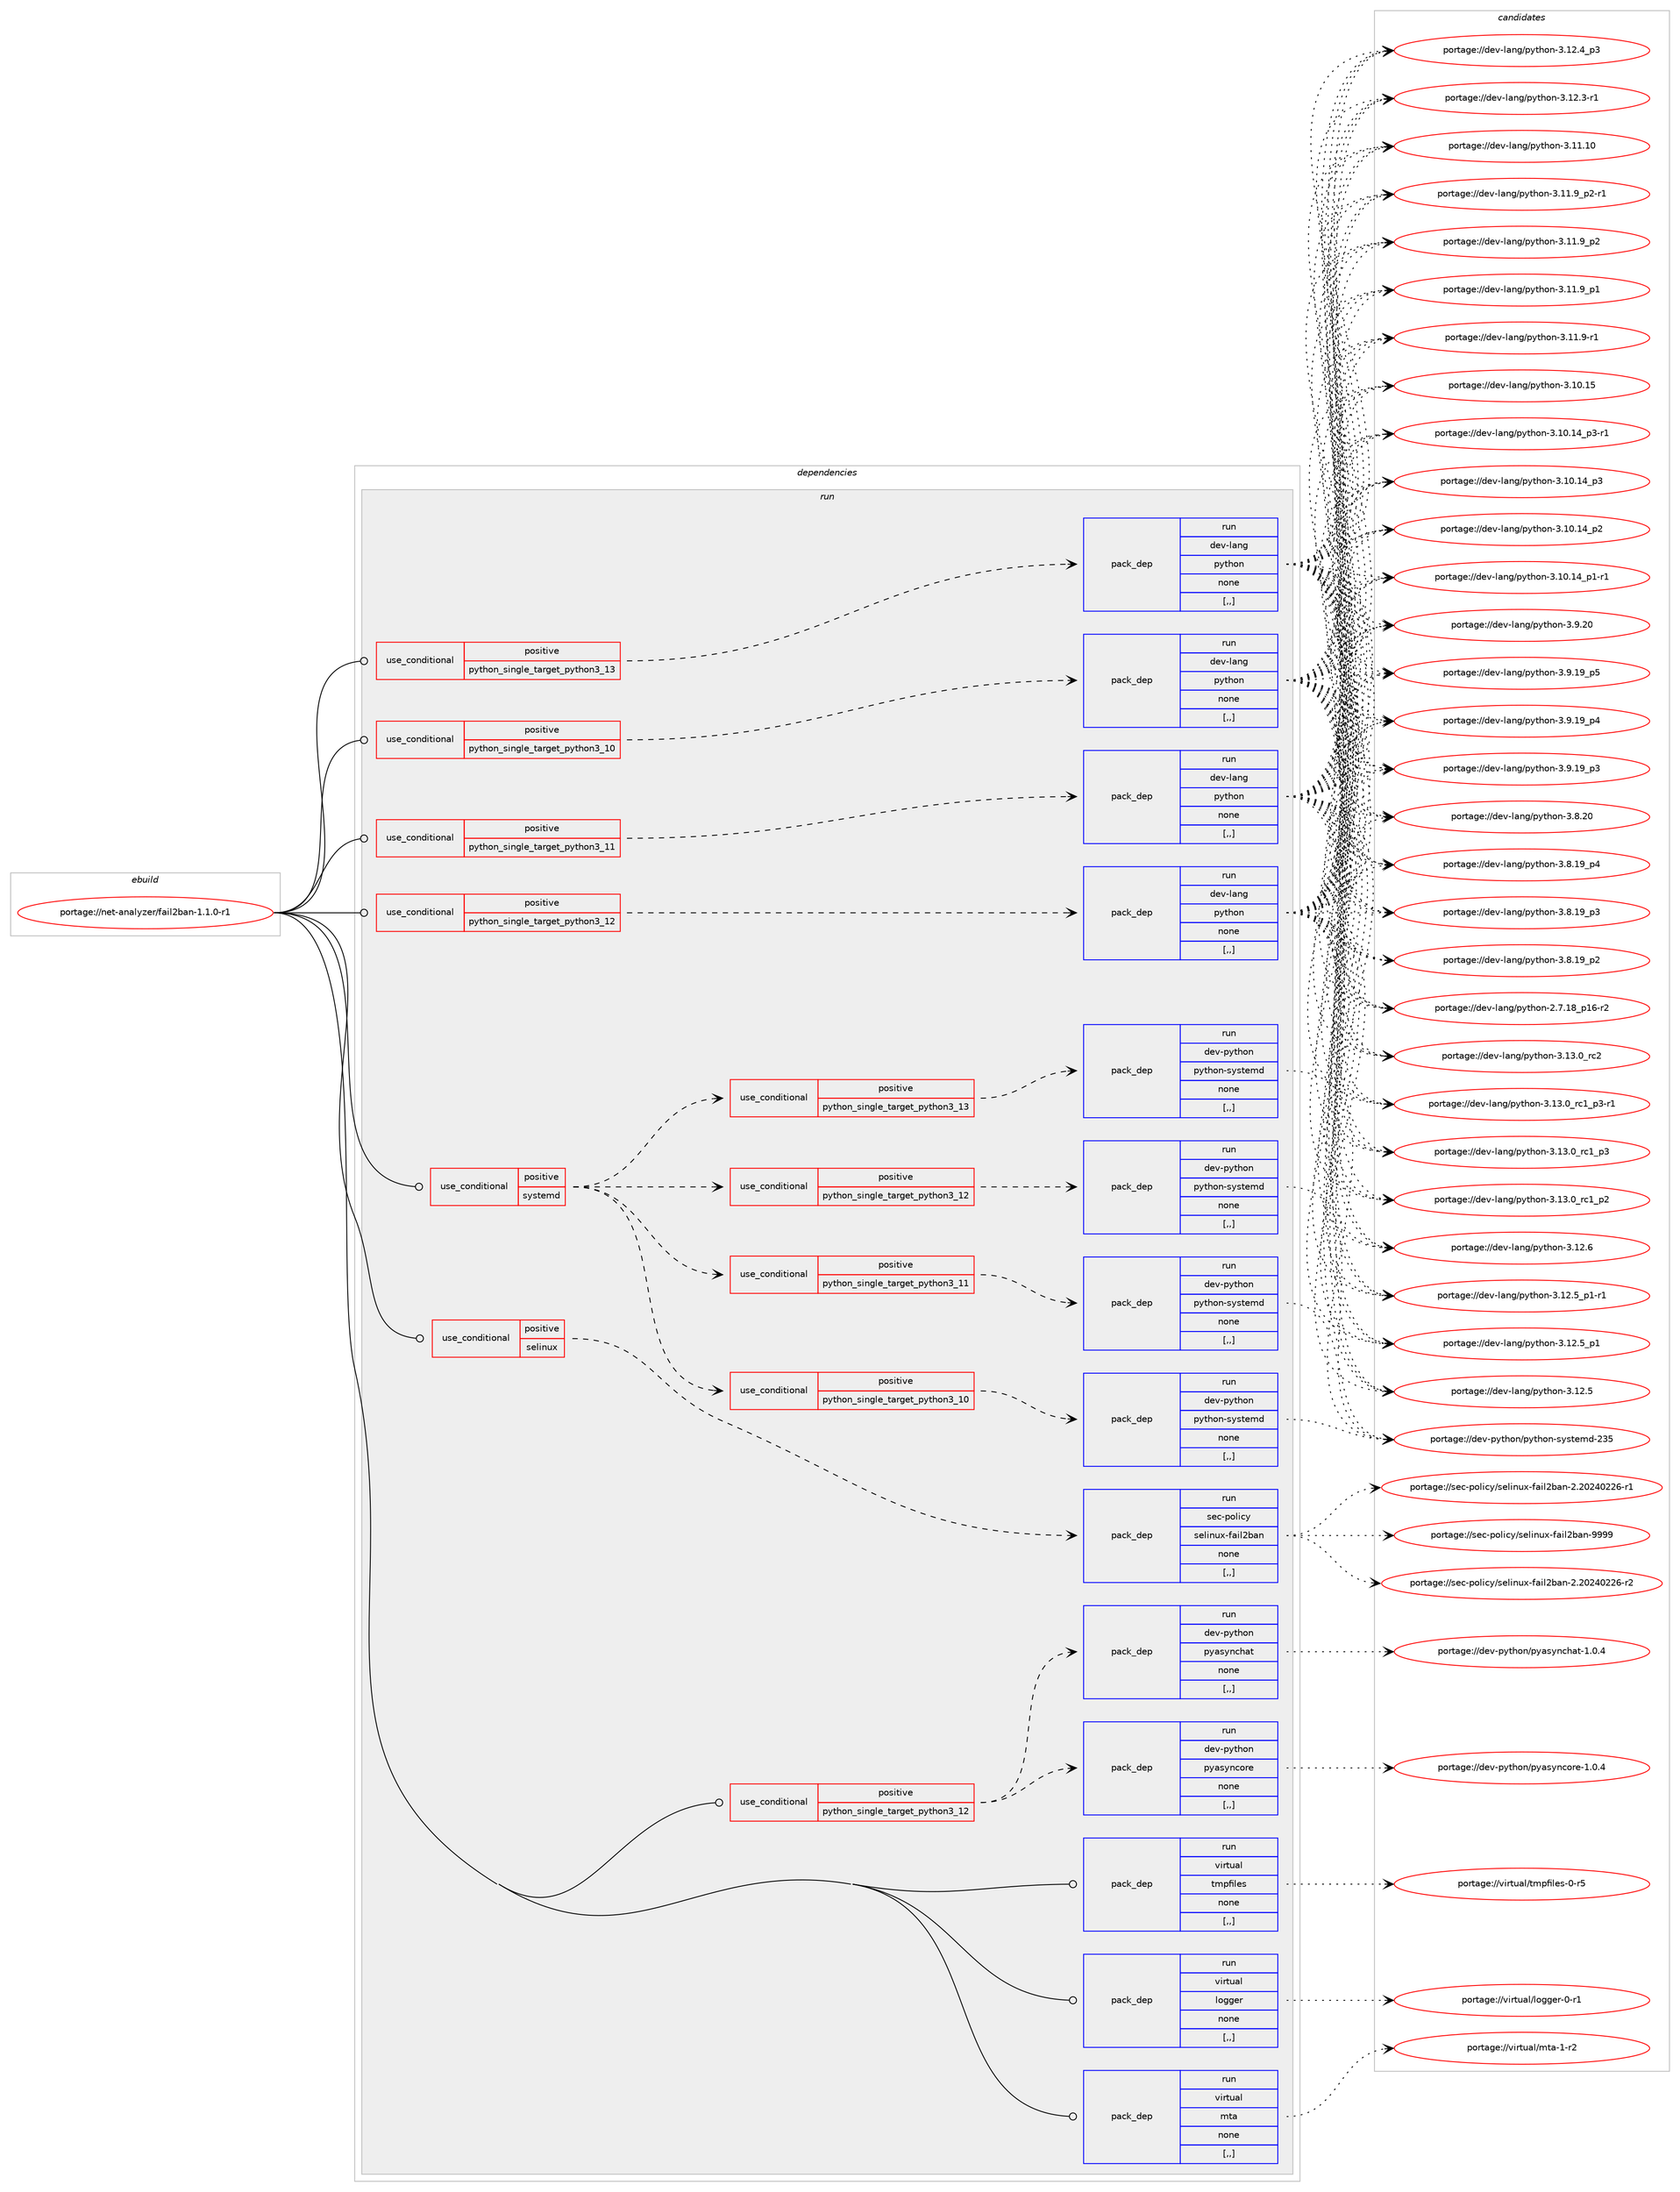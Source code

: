 digraph prolog {

# *************
# Graph options
# *************

newrank=true;
concentrate=true;
compound=true;
graph [rankdir=LR,fontname=Helvetica,fontsize=10,ranksep=1.5];#, ranksep=2.5, nodesep=0.2];
edge  [arrowhead=vee];
node  [fontname=Helvetica,fontsize=10];

# **********
# The ebuild
# **********

subgraph cluster_leftcol {
color=gray;
label=<<i>ebuild</i>>;
id [label="portage://net-analyzer/fail2ban-1.1.0-r1", color=red, width=4, href="../net-analyzer/fail2ban-1.1.0-r1.svg"];
}

# ****************
# The dependencies
# ****************

subgraph cluster_midcol {
color=gray;
label=<<i>dependencies</i>>;
subgraph cluster_compile {
fillcolor="#eeeeee";
style=filled;
label=<<i>compile</i>>;
}
subgraph cluster_compileandrun {
fillcolor="#eeeeee";
style=filled;
label=<<i>compile and run</i>>;
}
subgraph cluster_run {
fillcolor="#eeeeee";
style=filled;
label=<<i>run</i>>;
subgraph cond220985 {
dependency848610 [label=<<TABLE BORDER="0" CELLBORDER="1" CELLSPACING="0" CELLPADDING="4"><TR><TD ROWSPAN="3" CELLPADDING="10">use_conditional</TD></TR><TR><TD>positive</TD></TR><TR><TD>python_single_target_python3_10</TD></TR></TABLE>>, shape=none, color=red];
subgraph pack621316 {
dependency848611 [label=<<TABLE BORDER="0" CELLBORDER="1" CELLSPACING="0" CELLPADDING="4" WIDTH="220"><TR><TD ROWSPAN="6" CELLPADDING="30">pack_dep</TD></TR><TR><TD WIDTH="110">run</TD></TR><TR><TD>dev-lang</TD></TR><TR><TD>python</TD></TR><TR><TD>none</TD></TR><TR><TD>[,,]</TD></TR></TABLE>>, shape=none, color=blue];
}
dependency848610:e -> dependency848611:w [weight=20,style="dashed",arrowhead="vee"];
}
id:e -> dependency848610:w [weight=20,style="solid",arrowhead="odot"];
subgraph cond220986 {
dependency848612 [label=<<TABLE BORDER="0" CELLBORDER="1" CELLSPACING="0" CELLPADDING="4"><TR><TD ROWSPAN="3" CELLPADDING="10">use_conditional</TD></TR><TR><TD>positive</TD></TR><TR><TD>python_single_target_python3_11</TD></TR></TABLE>>, shape=none, color=red];
subgraph pack621317 {
dependency848613 [label=<<TABLE BORDER="0" CELLBORDER="1" CELLSPACING="0" CELLPADDING="4" WIDTH="220"><TR><TD ROWSPAN="6" CELLPADDING="30">pack_dep</TD></TR><TR><TD WIDTH="110">run</TD></TR><TR><TD>dev-lang</TD></TR><TR><TD>python</TD></TR><TR><TD>none</TD></TR><TR><TD>[,,]</TD></TR></TABLE>>, shape=none, color=blue];
}
dependency848612:e -> dependency848613:w [weight=20,style="dashed",arrowhead="vee"];
}
id:e -> dependency848612:w [weight=20,style="solid",arrowhead="odot"];
subgraph cond220987 {
dependency848614 [label=<<TABLE BORDER="0" CELLBORDER="1" CELLSPACING="0" CELLPADDING="4"><TR><TD ROWSPAN="3" CELLPADDING="10">use_conditional</TD></TR><TR><TD>positive</TD></TR><TR><TD>python_single_target_python3_12</TD></TR></TABLE>>, shape=none, color=red];
subgraph pack621318 {
dependency848615 [label=<<TABLE BORDER="0" CELLBORDER="1" CELLSPACING="0" CELLPADDING="4" WIDTH="220"><TR><TD ROWSPAN="6" CELLPADDING="30">pack_dep</TD></TR><TR><TD WIDTH="110">run</TD></TR><TR><TD>dev-lang</TD></TR><TR><TD>python</TD></TR><TR><TD>none</TD></TR><TR><TD>[,,]</TD></TR></TABLE>>, shape=none, color=blue];
}
dependency848614:e -> dependency848615:w [weight=20,style="dashed",arrowhead="vee"];
}
id:e -> dependency848614:w [weight=20,style="solid",arrowhead="odot"];
subgraph cond220988 {
dependency848616 [label=<<TABLE BORDER="0" CELLBORDER="1" CELLSPACING="0" CELLPADDING="4"><TR><TD ROWSPAN="3" CELLPADDING="10">use_conditional</TD></TR><TR><TD>positive</TD></TR><TR><TD>python_single_target_python3_12</TD></TR></TABLE>>, shape=none, color=red];
subgraph pack621319 {
dependency848617 [label=<<TABLE BORDER="0" CELLBORDER="1" CELLSPACING="0" CELLPADDING="4" WIDTH="220"><TR><TD ROWSPAN="6" CELLPADDING="30">pack_dep</TD></TR><TR><TD WIDTH="110">run</TD></TR><TR><TD>dev-python</TD></TR><TR><TD>pyasyncore</TD></TR><TR><TD>none</TD></TR><TR><TD>[,,]</TD></TR></TABLE>>, shape=none, color=blue];
}
dependency848616:e -> dependency848617:w [weight=20,style="dashed",arrowhead="vee"];
subgraph pack621320 {
dependency848618 [label=<<TABLE BORDER="0" CELLBORDER="1" CELLSPACING="0" CELLPADDING="4" WIDTH="220"><TR><TD ROWSPAN="6" CELLPADDING="30">pack_dep</TD></TR><TR><TD WIDTH="110">run</TD></TR><TR><TD>dev-python</TD></TR><TR><TD>pyasynchat</TD></TR><TR><TD>none</TD></TR><TR><TD>[,,]</TD></TR></TABLE>>, shape=none, color=blue];
}
dependency848616:e -> dependency848618:w [weight=20,style="dashed",arrowhead="vee"];
}
id:e -> dependency848616:w [weight=20,style="solid",arrowhead="odot"];
subgraph cond220989 {
dependency848619 [label=<<TABLE BORDER="0" CELLBORDER="1" CELLSPACING="0" CELLPADDING="4"><TR><TD ROWSPAN="3" CELLPADDING="10">use_conditional</TD></TR><TR><TD>positive</TD></TR><TR><TD>python_single_target_python3_13</TD></TR></TABLE>>, shape=none, color=red];
subgraph pack621321 {
dependency848620 [label=<<TABLE BORDER="0" CELLBORDER="1" CELLSPACING="0" CELLPADDING="4" WIDTH="220"><TR><TD ROWSPAN="6" CELLPADDING="30">pack_dep</TD></TR><TR><TD WIDTH="110">run</TD></TR><TR><TD>dev-lang</TD></TR><TR><TD>python</TD></TR><TR><TD>none</TD></TR><TR><TD>[,,]</TD></TR></TABLE>>, shape=none, color=blue];
}
dependency848619:e -> dependency848620:w [weight=20,style="dashed",arrowhead="vee"];
}
id:e -> dependency848619:w [weight=20,style="solid",arrowhead="odot"];
subgraph cond220990 {
dependency848621 [label=<<TABLE BORDER="0" CELLBORDER="1" CELLSPACING="0" CELLPADDING="4"><TR><TD ROWSPAN="3" CELLPADDING="10">use_conditional</TD></TR><TR><TD>positive</TD></TR><TR><TD>selinux</TD></TR></TABLE>>, shape=none, color=red];
subgraph pack621322 {
dependency848622 [label=<<TABLE BORDER="0" CELLBORDER="1" CELLSPACING="0" CELLPADDING="4" WIDTH="220"><TR><TD ROWSPAN="6" CELLPADDING="30">pack_dep</TD></TR><TR><TD WIDTH="110">run</TD></TR><TR><TD>sec-policy</TD></TR><TR><TD>selinux-fail2ban</TD></TR><TR><TD>none</TD></TR><TR><TD>[,,]</TD></TR></TABLE>>, shape=none, color=blue];
}
dependency848621:e -> dependency848622:w [weight=20,style="dashed",arrowhead="vee"];
}
id:e -> dependency848621:w [weight=20,style="solid",arrowhead="odot"];
subgraph cond220991 {
dependency848623 [label=<<TABLE BORDER="0" CELLBORDER="1" CELLSPACING="0" CELLPADDING="4"><TR><TD ROWSPAN="3" CELLPADDING="10">use_conditional</TD></TR><TR><TD>positive</TD></TR><TR><TD>systemd</TD></TR></TABLE>>, shape=none, color=red];
subgraph cond220992 {
dependency848624 [label=<<TABLE BORDER="0" CELLBORDER="1" CELLSPACING="0" CELLPADDING="4"><TR><TD ROWSPAN="3" CELLPADDING="10">use_conditional</TD></TR><TR><TD>positive</TD></TR><TR><TD>python_single_target_python3_10</TD></TR></TABLE>>, shape=none, color=red];
subgraph pack621323 {
dependency848625 [label=<<TABLE BORDER="0" CELLBORDER="1" CELLSPACING="0" CELLPADDING="4" WIDTH="220"><TR><TD ROWSPAN="6" CELLPADDING="30">pack_dep</TD></TR><TR><TD WIDTH="110">run</TD></TR><TR><TD>dev-python</TD></TR><TR><TD>python-systemd</TD></TR><TR><TD>none</TD></TR><TR><TD>[,,]</TD></TR></TABLE>>, shape=none, color=blue];
}
dependency848624:e -> dependency848625:w [weight=20,style="dashed",arrowhead="vee"];
}
dependency848623:e -> dependency848624:w [weight=20,style="dashed",arrowhead="vee"];
subgraph cond220993 {
dependency848626 [label=<<TABLE BORDER="0" CELLBORDER="1" CELLSPACING="0" CELLPADDING="4"><TR><TD ROWSPAN="3" CELLPADDING="10">use_conditional</TD></TR><TR><TD>positive</TD></TR><TR><TD>python_single_target_python3_11</TD></TR></TABLE>>, shape=none, color=red];
subgraph pack621324 {
dependency848627 [label=<<TABLE BORDER="0" CELLBORDER="1" CELLSPACING="0" CELLPADDING="4" WIDTH="220"><TR><TD ROWSPAN="6" CELLPADDING="30">pack_dep</TD></TR><TR><TD WIDTH="110">run</TD></TR><TR><TD>dev-python</TD></TR><TR><TD>python-systemd</TD></TR><TR><TD>none</TD></TR><TR><TD>[,,]</TD></TR></TABLE>>, shape=none, color=blue];
}
dependency848626:e -> dependency848627:w [weight=20,style="dashed",arrowhead="vee"];
}
dependency848623:e -> dependency848626:w [weight=20,style="dashed",arrowhead="vee"];
subgraph cond220994 {
dependency848628 [label=<<TABLE BORDER="0" CELLBORDER="1" CELLSPACING="0" CELLPADDING="4"><TR><TD ROWSPAN="3" CELLPADDING="10">use_conditional</TD></TR><TR><TD>positive</TD></TR><TR><TD>python_single_target_python3_12</TD></TR></TABLE>>, shape=none, color=red];
subgraph pack621325 {
dependency848629 [label=<<TABLE BORDER="0" CELLBORDER="1" CELLSPACING="0" CELLPADDING="4" WIDTH="220"><TR><TD ROWSPAN="6" CELLPADDING="30">pack_dep</TD></TR><TR><TD WIDTH="110">run</TD></TR><TR><TD>dev-python</TD></TR><TR><TD>python-systemd</TD></TR><TR><TD>none</TD></TR><TR><TD>[,,]</TD></TR></TABLE>>, shape=none, color=blue];
}
dependency848628:e -> dependency848629:w [weight=20,style="dashed",arrowhead="vee"];
}
dependency848623:e -> dependency848628:w [weight=20,style="dashed",arrowhead="vee"];
subgraph cond220995 {
dependency848630 [label=<<TABLE BORDER="0" CELLBORDER="1" CELLSPACING="0" CELLPADDING="4"><TR><TD ROWSPAN="3" CELLPADDING="10">use_conditional</TD></TR><TR><TD>positive</TD></TR><TR><TD>python_single_target_python3_13</TD></TR></TABLE>>, shape=none, color=red];
subgraph pack621326 {
dependency848631 [label=<<TABLE BORDER="0" CELLBORDER="1" CELLSPACING="0" CELLPADDING="4" WIDTH="220"><TR><TD ROWSPAN="6" CELLPADDING="30">pack_dep</TD></TR><TR><TD WIDTH="110">run</TD></TR><TR><TD>dev-python</TD></TR><TR><TD>python-systemd</TD></TR><TR><TD>none</TD></TR><TR><TD>[,,]</TD></TR></TABLE>>, shape=none, color=blue];
}
dependency848630:e -> dependency848631:w [weight=20,style="dashed",arrowhead="vee"];
}
dependency848623:e -> dependency848630:w [weight=20,style="dashed",arrowhead="vee"];
}
id:e -> dependency848623:w [weight=20,style="solid",arrowhead="odot"];
subgraph pack621327 {
dependency848632 [label=<<TABLE BORDER="0" CELLBORDER="1" CELLSPACING="0" CELLPADDING="4" WIDTH="220"><TR><TD ROWSPAN="6" CELLPADDING="30">pack_dep</TD></TR><TR><TD WIDTH="110">run</TD></TR><TR><TD>virtual</TD></TR><TR><TD>logger</TD></TR><TR><TD>none</TD></TR><TR><TD>[,,]</TD></TR></TABLE>>, shape=none, color=blue];
}
id:e -> dependency848632:w [weight=20,style="solid",arrowhead="odot"];
subgraph pack621328 {
dependency848633 [label=<<TABLE BORDER="0" CELLBORDER="1" CELLSPACING="0" CELLPADDING="4" WIDTH="220"><TR><TD ROWSPAN="6" CELLPADDING="30">pack_dep</TD></TR><TR><TD WIDTH="110">run</TD></TR><TR><TD>virtual</TD></TR><TR><TD>mta</TD></TR><TR><TD>none</TD></TR><TR><TD>[,,]</TD></TR></TABLE>>, shape=none, color=blue];
}
id:e -> dependency848633:w [weight=20,style="solid",arrowhead="odot"];
subgraph pack621329 {
dependency848634 [label=<<TABLE BORDER="0" CELLBORDER="1" CELLSPACING="0" CELLPADDING="4" WIDTH="220"><TR><TD ROWSPAN="6" CELLPADDING="30">pack_dep</TD></TR><TR><TD WIDTH="110">run</TD></TR><TR><TD>virtual</TD></TR><TR><TD>tmpfiles</TD></TR><TR><TD>none</TD></TR><TR><TD>[,,]</TD></TR></TABLE>>, shape=none, color=blue];
}
id:e -> dependency848634:w [weight=20,style="solid",arrowhead="odot"];
}
}

# **************
# The candidates
# **************

subgraph cluster_choices {
rank=same;
color=gray;
label=<<i>candidates</i>>;

subgraph choice621316 {
color=black;
nodesep=1;
choice10010111845108971101034711212111610411111045514649514648951149950 [label="portage://dev-lang/python-3.13.0_rc2", color=red, width=4,href="../dev-lang/python-3.13.0_rc2.svg"];
choice1001011184510897110103471121211161041111104551464951464895114994995112514511449 [label="portage://dev-lang/python-3.13.0_rc1_p3-r1", color=red, width=4,href="../dev-lang/python-3.13.0_rc1_p3-r1.svg"];
choice100101118451089711010347112121116104111110455146495146489511499499511251 [label="portage://dev-lang/python-3.13.0_rc1_p3", color=red, width=4,href="../dev-lang/python-3.13.0_rc1_p3.svg"];
choice100101118451089711010347112121116104111110455146495146489511499499511250 [label="portage://dev-lang/python-3.13.0_rc1_p2", color=red, width=4,href="../dev-lang/python-3.13.0_rc1_p2.svg"];
choice10010111845108971101034711212111610411111045514649504654 [label="portage://dev-lang/python-3.12.6", color=red, width=4,href="../dev-lang/python-3.12.6.svg"];
choice1001011184510897110103471121211161041111104551464950465395112494511449 [label="portage://dev-lang/python-3.12.5_p1-r1", color=red, width=4,href="../dev-lang/python-3.12.5_p1-r1.svg"];
choice100101118451089711010347112121116104111110455146495046539511249 [label="portage://dev-lang/python-3.12.5_p1", color=red, width=4,href="../dev-lang/python-3.12.5_p1.svg"];
choice10010111845108971101034711212111610411111045514649504653 [label="portage://dev-lang/python-3.12.5", color=red, width=4,href="../dev-lang/python-3.12.5.svg"];
choice100101118451089711010347112121116104111110455146495046529511251 [label="portage://dev-lang/python-3.12.4_p3", color=red, width=4,href="../dev-lang/python-3.12.4_p3.svg"];
choice100101118451089711010347112121116104111110455146495046514511449 [label="portage://dev-lang/python-3.12.3-r1", color=red, width=4,href="../dev-lang/python-3.12.3-r1.svg"];
choice1001011184510897110103471121211161041111104551464949464948 [label="portage://dev-lang/python-3.11.10", color=red, width=4,href="../dev-lang/python-3.11.10.svg"];
choice1001011184510897110103471121211161041111104551464949465795112504511449 [label="portage://dev-lang/python-3.11.9_p2-r1", color=red, width=4,href="../dev-lang/python-3.11.9_p2-r1.svg"];
choice100101118451089711010347112121116104111110455146494946579511250 [label="portage://dev-lang/python-3.11.9_p2", color=red, width=4,href="../dev-lang/python-3.11.9_p2.svg"];
choice100101118451089711010347112121116104111110455146494946579511249 [label="portage://dev-lang/python-3.11.9_p1", color=red, width=4,href="../dev-lang/python-3.11.9_p1.svg"];
choice100101118451089711010347112121116104111110455146494946574511449 [label="portage://dev-lang/python-3.11.9-r1", color=red, width=4,href="../dev-lang/python-3.11.9-r1.svg"];
choice1001011184510897110103471121211161041111104551464948464953 [label="portage://dev-lang/python-3.10.15", color=red, width=4,href="../dev-lang/python-3.10.15.svg"];
choice100101118451089711010347112121116104111110455146494846495295112514511449 [label="portage://dev-lang/python-3.10.14_p3-r1", color=red, width=4,href="../dev-lang/python-3.10.14_p3-r1.svg"];
choice10010111845108971101034711212111610411111045514649484649529511251 [label="portage://dev-lang/python-3.10.14_p3", color=red, width=4,href="../dev-lang/python-3.10.14_p3.svg"];
choice10010111845108971101034711212111610411111045514649484649529511250 [label="portage://dev-lang/python-3.10.14_p2", color=red, width=4,href="../dev-lang/python-3.10.14_p2.svg"];
choice100101118451089711010347112121116104111110455146494846495295112494511449 [label="portage://dev-lang/python-3.10.14_p1-r1", color=red, width=4,href="../dev-lang/python-3.10.14_p1-r1.svg"];
choice10010111845108971101034711212111610411111045514657465048 [label="portage://dev-lang/python-3.9.20", color=red, width=4,href="../dev-lang/python-3.9.20.svg"];
choice100101118451089711010347112121116104111110455146574649579511253 [label="portage://dev-lang/python-3.9.19_p5", color=red, width=4,href="../dev-lang/python-3.9.19_p5.svg"];
choice100101118451089711010347112121116104111110455146574649579511252 [label="portage://dev-lang/python-3.9.19_p4", color=red, width=4,href="../dev-lang/python-3.9.19_p4.svg"];
choice100101118451089711010347112121116104111110455146574649579511251 [label="portage://dev-lang/python-3.9.19_p3", color=red, width=4,href="../dev-lang/python-3.9.19_p3.svg"];
choice10010111845108971101034711212111610411111045514656465048 [label="portage://dev-lang/python-3.8.20", color=red, width=4,href="../dev-lang/python-3.8.20.svg"];
choice100101118451089711010347112121116104111110455146564649579511252 [label="portage://dev-lang/python-3.8.19_p4", color=red, width=4,href="../dev-lang/python-3.8.19_p4.svg"];
choice100101118451089711010347112121116104111110455146564649579511251 [label="portage://dev-lang/python-3.8.19_p3", color=red, width=4,href="../dev-lang/python-3.8.19_p3.svg"];
choice100101118451089711010347112121116104111110455146564649579511250 [label="portage://dev-lang/python-3.8.19_p2", color=red, width=4,href="../dev-lang/python-3.8.19_p2.svg"];
choice100101118451089711010347112121116104111110455046554649569511249544511450 [label="portage://dev-lang/python-2.7.18_p16-r2", color=red, width=4,href="../dev-lang/python-2.7.18_p16-r2.svg"];
dependency848611:e -> choice10010111845108971101034711212111610411111045514649514648951149950:w [style=dotted,weight="100"];
dependency848611:e -> choice1001011184510897110103471121211161041111104551464951464895114994995112514511449:w [style=dotted,weight="100"];
dependency848611:e -> choice100101118451089711010347112121116104111110455146495146489511499499511251:w [style=dotted,weight="100"];
dependency848611:e -> choice100101118451089711010347112121116104111110455146495146489511499499511250:w [style=dotted,weight="100"];
dependency848611:e -> choice10010111845108971101034711212111610411111045514649504654:w [style=dotted,weight="100"];
dependency848611:e -> choice1001011184510897110103471121211161041111104551464950465395112494511449:w [style=dotted,weight="100"];
dependency848611:e -> choice100101118451089711010347112121116104111110455146495046539511249:w [style=dotted,weight="100"];
dependency848611:e -> choice10010111845108971101034711212111610411111045514649504653:w [style=dotted,weight="100"];
dependency848611:e -> choice100101118451089711010347112121116104111110455146495046529511251:w [style=dotted,weight="100"];
dependency848611:e -> choice100101118451089711010347112121116104111110455146495046514511449:w [style=dotted,weight="100"];
dependency848611:e -> choice1001011184510897110103471121211161041111104551464949464948:w [style=dotted,weight="100"];
dependency848611:e -> choice1001011184510897110103471121211161041111104551464949465795112504511449:w [style=dotted,weight="100"];
dependency848611:e -> choice100101118451089711010347112121116104111110455146494946579511250:w [style=dotted,weight="100"];
dependency848611:e -> choice100101118451089711010347112121116104111110455146494946579511249:w [style=dotted,weight="100"];
dependency848611:e -> choice100101118451089711010347112121116104111110455146494946574511449:w [style=dotted,weight="100"];
dependency848611:e -> choice1001011184510897110103471121211161041111104551464948464953:w [style=dotted,weight="100"];
dependency848611:e -> choice100101118451089711010347112121116104111110455146494846495295112514511449:w [style=dotted,weight="100"];
dependency848611:e -> choice10010111845108971101034711212111610411111045514649484649529511251:w [style=dotted,weight="100"];
dependency848611:e -> choice10010111845108971101034711212111610411111045514649484649529511250:w [style=dotted,weight="100"];
dependency848611:e -> choice100101118451089711010347112121116104111110455146494846495295112494511449:w [style=dotted,weight="100"];
dependency848611:e -> choice10010111845108971101034711212111610411111045514657465048:w [style=dotted,weight="100"];
dependency848611:e -> choice100101118451089711010347112121116104111110455146574649579511253:w [style=dotted,weight="100"];
dependency848611:e -> choice100101118451089711010347112121116104111110455146574649579511252:w [style=dotted,weight="100"];
dependency848611:e -> choice100101118451089711010347112121116104111110455146574649579511251:w [style=dotted,weight="100"];
dependency848611:e -> choice10010111845108971101034711212111610411111045514656465048:w [style=dotted,weight="100"];
dependency848611:e -> choice100101118451089711010347112121116104111110455146564649579511252:w [style=dotted,weight="100"];
dependency848611:e -> choice100101118451089711010347112121116104111110455146564649579511251:w [style=dotted,weight="100"];
dependency848611:e -> choice100101118451089711010347112121116104111110455146564649579511250:w [style=dotted,weight="100"];
dependency848611:e -> choice100101118451089711010347112121116104111110455046554649569511249544511450:w [style=dotted,weight="100"];
}
subgraph choice621317 {
color=black;
nodesep=1;
choice10010111845108971101034711212111610411111045514649514648951149950 [label="portage://dev-lang/python-3.13.0_rc2", color=red, width=4,href="../dev-lang/python-3.13.0_rc2.svg"];
choice1001011184510897110103471121211161041111104551464951464895114994995112514511449 [label="portage://dev-lang/python-3.13.0_rc1_p3-r1", color=red, width=4,href="../dev-lang/python-3.13.0_rc1_p3-r1.svg"];
choice100101118451089711010347112121116104111110455146495146489511499499511251 [label="portage://dev-lang/python-3.13.0_rc1_p3", color=red, width=4,href="../dev-lang/python-3.13.0_rc1_p3.svg"];
choice100101118451089711010347112121116104111110455146495146489511499499511250 [label="portage://dev-lang/python-3.13.0_rc1_p2", color=red, width=4,href="../dev-lang/python-3.13.0_rc1_p2.svg"];
choice10010111845108971101034711212111610411111045514649504654 [label="portage://dev-lang/python-3.12.6", color=red, width=4,href="../dev-lang/python-3.12.6.svg"];
choice1001011184510897110103471121211161041111104551464950465395112494511449 [label="portage://dev-lang/python-3.12.5_p1-r1", color=red, width=4,href="../dev-lang/python-3.12.5_p1-r1.svg"];
choice100101118451089711010347112121116104111110455146495046539511249 [label="portage://dev-lang/python-3.12.5_p1", color=red, width=4,href="../dev-lang/python-3.12.5_p1.svg"];
choice10010111845108971101034711212111610411111045514649504653 [label="portage://dev-lang/python-3.12.5", color=red, width=4,href="../dev-lang/python-3.12.5.svg"];
choice100101118451089711010347112121116104111110455146495046529511251 [label="portage://dev-lang/python-3.12.4_p3", color=red, width=4,href="../dev-lang/python-3.12.4_p3.svg"];
choice100101118451089711010347112121116104111110455146495046514511449 [label="portage://dev-lang/python-3.12.3-r1", color=red, width=4,href="../dev-lang/python-3.12.3-r1.svg"];
choice1001011184510897110103471121211161041111104551464949464948 [label="portage://dev-lang/python-3.11.10", color=red, width=4,href="../dev-lang/python-3.11.10.svg"];
choice1001011184510897110103471121211161041111104551464949465795112504511449 [label="portage://dev-lang/python-3.11.9_p2-r1", color=red, width=4,href="../dev-lang/python-3.11.9_p2-r1.svg"];
choice100101118451089711010347112121116104111110455146494946579511250 [label="portage://dev-lang/python-3.11.9_p2", color=red, width=4,href="../dev-lang/python-3.11.9_p2.svg"];
choice100101118451089711010347112121116104111110455146494946579511249 [label="portage://dev-lang/python-3.11.9_p1", color=red, width=4,href="../dev-lang/python-3.11.9_p1.svg"];
choice100101118451089711010347112121116104111110455146494946574511449 [label="portage://dev-lang/python-3.11.9-r1", color=red, width=4,href="../dev-lang/python-3.11.9-r1.svg"];
choice1001011184510897110103471121211161041111104551464948464953 [label="portage://dev-lang/python-3.10.15", color=red, width=4,href="../dev-lang/python-3.10.15.svg"];
choice100101118451089711010347112121116104111110455146494846495295112514511449 [label="portage://dev-lang/python-3.10.14_p3-r1", color=red, width=4,href="../dev-lang/python-3.10.14_p3-r1.svg"];
choice10010111845108971101034711212111610411111045514649484649529511251 [label="portage://dev-lang/python-3.10.14_p3", color=red, width=4,href="../dev-lang/python-3.10.14_p3.svg"];
choice10010111845108971101034711212111610411111045514649484649529511250 [label="portage://dev-lang/python-3.10.14_p2", color=red, width=4,href="../dev-lang/python-3.10.14_p2.svg"];
choice100101118451089711010347112121116104111110455146494846495295112494511449 [label="portage://dev-lang/python-3.10.14_p1-r1", color=red, width=4,href="../dev-lang/python-3.10.14_p1-r1.svg"];
choice10010111845108971101034711212111610411111045514657465048 [label="portage://dev-lang/python-3.9.20", color=red, width=4,href="../dev-lang/python-3.9.20.svg"];
choice100101118451089711010347112121116104111110455146574649579511253 [label="portage://dev-lang/python-3.9.19_p5", color=red, width=4,href="../dev-lang/python-3.9.19_p5.svg"];
choice100101118451089711010347112121116104111110455146574649579511252 [label="portage://dev-lang/python-3.9.19_p4", color=red, width=4,href="../dev-lang/python-3.9.19_p4.svg"];
choice100101118451089711010347112121116104111110455146574649579511251 [label="portage://dev-lang/python-3.9.19_p3", color=red, width=4,href="../dev-lang/python-3.9.19_p3.svg"];
choice10010111845108971101034711212111610411111045514656465048 [label="portage://dev-lang/python-3.8.20", color=red, width=4,href="../dev-lang/python-3.8.20.svg"];
choice100101118451089711010347112121116104111110455146564649579511252 [label="portage://dev-lang/python-3.8.19_p4", color=red, width=4,href="../dev-lang/python-3.8.19_p4.svg"];
choice100101118451089711010347112121116104111110455146564649579511251 [label="portage://dev-lang/python-3.8.19_p3", color=red, width=4,href="../dev-lang/python-3.8.19_p3.svg"];
choice100101118451089711010347112121116104111110455146564649579511250 [label="portage://dev-lang/python-3.8.19_p2", color=red, width=4,href="../dev-lang/python-3.8.19_p2.svg"];
choice100101118451089711010347112121116104111110455046554649569511249544511450 [label="portage://dev-lang/python-2.7.18_p16-r2", color=red, width=4,href="../dev-lang/python-2.7.18_p16-r2.svg"];
dependency848613:e -> choice10010111845108971101034711212111610411111045514649514648951149950:w [style=dotted,weight="100"];
dependency848613:e -> choice1001011184510897110103471121211161041111104551464951464895114994995112514511449:w [style=dotted,weight="100"];
dependency848613:e -> choice100101118451089711010347112121116104111110455146495146489511499499511251:w [style=dotted,weight="100"];
dependency848613:e -> choice100101118451089711010347112121116104111110455146495146489511499499511250:w [style=dotted,weight="100"];
dependency848613:e -> choice10010111845108971101034711212111610411111045514649504654:w [style=dotted,weight="100"];
dependency848613:e -> choice1001011184510897110103471121211161041111104551464950465395112494511449:w [style=dotted,weight="100"];
dependency848613:e -> choice100101118451089711010347112121116104111110455146495046539511249:w [style=dotted,weight="100"];
dependency848613:e -> choice10010111845108971101034711212111610411111045514649504653:w [style=dotted,weight="100"];
dependency848613:e -> choice100101118451089711010347112121116104111110455146495046529511251:w [style=dotted,weight="100"];
dependency848613:e -> choice100101118451089711010347112121116104111110455146495046514511449:w [style=dotted,weight="100"];
dependency848613:e -> choice1001011184510897110103471121211161041111104551464949464948:w [style=dotted,weight="100"];
dependency848613:e -> choice1001011184510897110103471121211161041111104551464949465795112504511449:w [style=dotted,weight="100"];
dependency848613:e -> choice100101118451089711010347112121116104111110455146494946579511250:w [style=dotted,weight="100"];
dependency848613:e -> choice100101118451089711010347112121116104111110455146494946579511249:w [style=dotted,weight="100"];
dependency848613:e -> choice100101118451089711010347112121116104111110455146494946574511449:w [style=dotted,weight="100"];
dependency848613:e -> choice1001011184510897110103471121211161041111104551464948464953:w [style=dotted,weight="100"];
dependency848613:e -> choice100101118451089711010347112121116104111110455146494846495295112514511449:w [style=dotted,weight="100"];
dependency848613:e -> choice10010111845108971101034711212111610411111045514649484649529511251:w [style=dotted,weight="100"];
dependency848613:e -> choice10010111845108971101034711212111610411111045514649484649529511250:w [style=dotted,weight="100"];
dependency848613:e -> choice100101118451089711010347112121116104111110455146494846495295112494511449:w [style=dotted,weight="100"];
dependency848613:e -> choice10010111845108971101034711212111610411111045514657465048:w [style=dotted,weight="100"];
dependency848613:e -> choice100101118451089711010347112121116104111110455146574649579511253:w [style=dotted,weight="100"];
dependency848613:e -> choice100101118451089711010347112121116104111110455146574649579511252:w [style=dotted,weight="100"];
dependency848613:e -> choice100101118451089711010347112121116104111110455146574649579511251:w [style=dotted,weight="100"];
dependency848613:e -> choice10010111845108971101034711212111610411111045514656465048:w [style=dotted,weight="100"];
dependency848613:e -> choice100101118451089711010347112121116104111110455146564649579511252:w [style=dotted,weight="100"];
dependency848613:e -> choice100101118451089711010347112121116104111110455146564649579511251:w [style=dotted,weight="100"];
dependency848613:e -> choice100101118451089711010347112121116104111110455146564649579511250:w [style=dotted,weight="100"];
dependency848613:e -> choice100101118451089711010347112121116104111110455046554649569511249544511450:w [style=dotted,weight="100"];
}
subgraph choice621318 {
color=black;
nodesep=1;
choice10010111845108971101034711212111610411111045514649514648951149950 [label="portage://dev-lang/python-3.13.0_rc2", color=red, width=4,href="../dev-lang/python-3.13.0_rc2.svg"];
choice1001011184510897110103471121211161041111104551464951464895114994995112514511449 [label="portage://dev-lang/python-3.13.0_rc1_p3-r1", color=red, width=4,href="../dev-lang/python-3.13.0_rc1_p3-r1.svg"];
choice100101118451089711010347112121116104111110455146495146489511499499511251 [label="portage://dev-lang/python-3.13.0_rc1_p3", color=red, width=4,href="../dev-lang/python-3.13.0_rc1_p3.svg"];
choice100101118451089711010347112121116104111110455146495146489511499499511250 [label="portage://dev-lang/python-3.13.0_rc1_p2", color=red, width=4,href="../dev-lang/python-3.13.0_rc1_p2.svg"];
choice10010111845108971101034711212111610411111045514649504654 [label="portage://dev-lang/python-3.12.6", color=red, width=4,href="../dev-lang/python-3.12.6.svg"];
choice1001011184510897110103471121211161041111104551464950465395112494511449 [label="portage://dev-lang/python-3.12.5_p1-r1", color=red, width=4,href="../dev-lang/python-3.12.5_p1-r1.svg"];
choice100101118451089711010347112121116104111110455146495046539511249 [label="portage://dev-lang/python-3.12.5_p1", color=red, width=4,href="../dev-lang/python-3.12.5_p1.svg"];
choice10010111845108971101034711212111610411111045514649504653 [label="portage://dev-lang/python-3.12.5", color=red, width=4,href="../dev-lang/python-3.12.5.svg"];
choice100101118451089711010347112121116104111110455146495046529511251 [label="portage://dev-lang/python-3.12.4_p3", color=red, width=4,href="../dev-lang/python-3.12.4_p3.svg"];
choice100101118451089711010347112121116104111110455146495046514511449 [label="portage://dev-lang/python-3.12.3-r1", color=red, width=4,href="../dev-lang/python-3.12.3-r1.svg"];
choice1001011184510897110103471121211161041111104551464949464948 [label="portage://dev-lang/python-3.11.10", color=red, width=4,href="../dev-lang/python-3.11.10.svg"];
choice1001011184510897110103471121211161041111104551464949465795112504511449 [label="portage://dev-lang/python-3.11.9_p2-r1", color=red, width=4,href="../dev-lang/python-3.11.9_p2-r1.svg"];
choice100101118451089711010347112121116104111110455146494946579511250 [label="portage://dev-lang/python-3.11.9_p2", color=red, width=4,href="../dev-lang/python-3.11.9_p2.svg"];
choice100101118451089711010347112121116104111110455146494946579511249 [label="portage://dev-lang/python-3.11.9_p1", color=red, width=4,href="../dev-lang/python-3.11.9_p1.svg"];
choice100101118451089711010347112121116104111110455146494946574511449 [label="portage://dev-lang/python-3.11.9-r1", color=red, width=4,href="../dev-lang/python-3.11.9-r1.svg"];
choice1001011184510897110103471121211161041111104551464948464953 [label="portage://dev-lang/python-3.10.15", color=red, width=4,href="../dev-lang/python-3.10.15.svg"];
choice100101118451089711010347112121116104111110455146494846495295112514511449 [label="portage://dev-lang/python-3.10.14_p3-r1", color=red, width=4,href="../dev-lang/python-3.10.14_p3-r1.svg"];
choice10010111845108971101034711212111610411111045514649484649529511251 [label="portage://dev-lang/python-3.10.14_p3", color=red, width=4,href="../dev-lang/python-3.10.14_p3.svg"];
choice10010111845108971101034711212111610411111045514649484649529511250 [label="portage://dev-lang/python-3.10.14_p2", color=red, width=4,href="../dev-lang/python-3.10.14_p2.svg"];
choice100101118451089711010347112121116104111110455146494846495295112494511449 [label="portage://dev-lang/python-3.10.14_p1-r1", color=red, width=4,href="../dev-lang/python-3.10.14_p1-r1.svg"];
choice10010111845108971101034711212111610411111045514657465048 [label="portage://dev-lang/python-3.9.20", color=red, width=4,href="../dev-lang/python-3.9.20.svg"];
choice100101118451089711010347112121116104111110455146574649579511253 [label="portage://dev-lang/python-3.9.19_p5", color=red, width=4,href="../dev-lang/python-3.9.19_p5.svg"];
choice100101118451089711010347112121116104111110455146574649579511252 [label="portage://dev-lang/python-3.9.19_p4", color=red, width=4,href="../dev-lang/python-3.9.19_p4.svg"];
choice100101118451089711010347112121116104111110455146574649579511251 [label="portage://dev-lang/python-3.9.19_p3", color=red, width=4,href="../dev-lang/python-3.9.19_p3.svg"];
choice10010111845108971101034711212111610411111045514656465048 [label="portage://dev-lang/python-3.8.20", color=red, width=4,href="../dev-lang/python-3.8.20.svg"];
choice100101118451089711010347112121116104111110455146564649579511252 [label="portage://dev-lang/python-3.8.19_p4", color=red, width=4,href="../dev-lang/python-3.8.19_p4.svg"];
choice100101118451089711010347112121116104111110455146564649579511251 [label="portage://dev-lang/python-3.8.19_p3", color=red, width=4,href="../dev-lang/python-3.8.19_p3.svg"];
choice100101118451089711010347112121116104111110455146564649579511250 [label="portage://dev-lang/python-3.8.19_p2", color=red, width=4,href="../dev-lang/python-3.8.19_p2.svg"];
choice100101118451089711010347112121116104111110455046554649569511249544511450 [label="portage://dev-lang/python-2.7.18_p16-r2", color=red, width=4,href="../dev-lang/python-2.7.18_p16-r2.svg"];
dependency848615:e -> choice10010111845108971101034711212111610411111045514649514648951149950:w [style=dotted,weight="100"];
dependency848615:e -> choice1001011184510897110103471121211161041111104551464951464895114994995112514511449:w [style=dotted,weight="100"];
dependency848615:e -> choice100101118451089711010347112121116104111110455146495146489511499499511251:w [style=dotted,weight="100"];
dependency848615:e -> choice100101118451089711010347112121116104111110455146495146489511499499511250:w [style=dotted,weight="100"];
dependency848615:e -> choice10010111845108971101034711212111610411111045514649504654:w [style=dotted,weight="100"];
dependency848615:e -> choice1001011184510897110103471121211161041111104551464950465395112494511449:w [style=dotted,weight="100"];
dependency848615:e -> choice100101118451089711010347112121116104111110455146495046539511249:w [style=dotted,weight="100"];
dependency848615:e -> choice10010111845108971101034711212111610411111045514649504653:w [style=dotted,weight="100"];
dependency848615:e -> choice100101118451089711010347112121116104111110455146495046529511251:w [style=dotted,weight="100"];
dependency848615:e -> choice100101118451089711010347112121116104111110455146495046514511449:w [style=dotted,weight="100"];
dependency848615:e -> choice1001011184510897110103471121211161041111104551464949464948:w [style=dotted,weight="100"];
dependency848615:e -> choice1001011184510897110103471121211161041111104551464949465795112504511449:w [style=dotted,weight="100"];
dependency848615:e -> choice100101118451089711010347112121116104111110455146494946579511250:w [style=dotted,weight="100"];
dependency848615:e -> choice100101118451089711010347112121116104111110455146494946579511249:w [style=dotted,weight="100"];
dependency848615:e -> choice100101118451089711010347112121116104111110455146494946574511449:w [style=dotted,weight="100"];
dependency848615:e -> choice1001011184510897110103471121211161041111104551464948464953:w [style=dotted,weight="100"];
dependency848615:e -> choice100101118451089711010347112121116104111110455146494846495295112514511449:w [style=dotted,weight="100"];
dependency848615:e -> choice10010111845108971101034711212111610411111045514649484649529511251:w [style=dotted,weight="100"];
dependency848615:e -> choice10010111845108971101034711212111610411111045514649484649529511250:w [style=dotted,weight="100"];
dependency848615:e -> choice100101118451089711010347112121116104111110455146494846495295112494511449:w [style=dotted,weight="100"];
dependency848615:e -> choice10010111845108971101034711212111610411111045514657465048:w [style=dotted,weight="100"];
dependency848615:e -> choice100101118451089711010347112121116104111110455146574649579511253:w [style=dotted,weight="100"];
dependency848615:e -> choice100101118451089711010347112121116104111110455146574649579511252:w [style=dotted,weight="100"];
dependency848615:e -> choice100101118451089711010347112121116104111110455146574649579511251:w [style=dotted,weight="100"];
dependency848615:e -> choice10010111845108971101034711212111610411111045514656465048:w [style=dotted,weight="100"];
dependency848615:e -> choice100101118451089711010347112121116104111110455146564649579511252:w [style=dotted,weight="100"];
dependency848615:e -> choice100101118451089711010347112121116104111110455146564649579511251:w [style=dotted,weight="100"];
dependency848615:e -> choice100101118451089711010347112121116104111110455146564649579511250:w [style=dotted,weight="100"];
dependency848615:e -> choice100101118451089711010347112121116104111110455046554649569511249544511450:w [style=dotted,weight="100"];
}
subgraph choice621319 {
color=black;
nodesep=1;
choice10010111845112121116104111110471121219711512111099111114101454946484652 [label="portage://dev-python/pyasyncore-1.0.4", color=red, width=4,href="../dev-python/pyasyncore-1.0.4.svg"];
dependency848617:e -> choice10010111845112121116104111110471121219711512111099111114101454946484652:w [style=dotted,weight="100"];
}
subgraph choice621320 {
color=black;
nodesep=1;
choice1001011184511212111610411111047112121971151211109910497116454946484652 [label="portage://dev-python/pyasynchat-1.0.4", color=red, width=4,href="../dev-python/pyasynchat-1.0.4.svg"];
dependency848618:e -> choice1001011184511212111610411111047112121971151211109910497116454946484652:w [style=dotted,weight="100"];
}
subgraph choice621321 {
color=black;
nodesep=1;
choice10010111845108971101034711212111610411111045514649514648951149950 [label="portage://dev-lang/python-3.13.0_rc2", color=red, width=4,href="../dev-lang/python-3.13.0_rc2.svg"];
choice1001011184510897110103471121211161041111104551464951464895114994995112514511449 [label="portage://dev-lang/python-3.13.0_rc1_p3-r1", color=red, width=4,href="../dev-lang/python-3.13.0_rc1_p3-r1.svg"];
choice100101118451089711010347112121116104111110455146495146489511499499511251 [label="portage://dev-lang/python-3.13.0_rc1_p3", color=red, width=4,href="../dev-lang/python-3.13.0_rc1_p3.svg"];
choice100101118451089711010347112121116104111110455146495146489511499499511250 [label="portage://dev-lang/python-3.13.0_rc1_p2", color=red, width=4,href="../dev-lang/python-3.13.0_rc1_p2.svg"];
choice10010111845108971101034711212111610411111045514649504654 [label="portage://dev-lang/python-3.12.6", color=red, width=4,href="../dev-lang/python-3.12.6.svg"];
choice1001011184510897110103471121211161041111104551464950465395112494511449 [label="portage://dev-lang/python-3.12.5_p1-r1", color=red, width=4,href="../dev-lang/python-3.12.5_p1-r1.svg"];
choice100101118451089711010347112121116104111110455146495046539511249 [label="portage://dev-lang/python-3.12.5_p1", color=red, width=4,href="../dev-lang/python-3.12.5_p1.svg"];
choice10010111845108971101034711212111610411111045514649504653 [label="portage://dev-lang/python-3.12.5", color=red, width=4,href="../dev-lang/python-3.12.5.svg"];
choice100101118451089711010347112121116104111110455146495046529511251 [label="portage://dev-lang/python-3.12.4_p3", color=red, width=4,href="../dev-lang/python-3.12.4_p3.svg"];
choice100101118451089711010347112121116104111110455146495046514511449 [label="portage://dev-lang/python-3.12.3-r1", color=red, width=4,href="../dev-lang/python-3.12.3-r1.svg"];
choice1001011184510897110103471121211161041111104551464949464948 [label="portage://dev-lang/python-3.11.10", color=red, width=4,href="../dev-lang/python-3.11.10.svg"];
choice1001011184510897110103471121211161041111104551464949465795112504511449 [label="portage://dev-lang/python-3.11.9_p2-r1", color=red, width=4,href="../dev-lang/python-3.11.9_p2-r1.svg"];
choice100101118451089711010347112121116104111110455146494946579511250 [label="portage://dev-lang/python-3.11.9_p2", color=red, width=4,href="../dev-lang/python-3.11.9_p2.svg"];
choice100101118451089711010347112121116104111110455146494946579511249 [label="portage://dev-lang/python-3.11.9_p1", color=red, width=4,href="../dev-lang/python-3.11.9_p1.svg"];
choice100101118451089711010347112121116104111110455146494946574511449 [label="portage://dev-lang/python-3.11.9-r1", color=red, width=4,href="../dev-lang/python-3.11.9-r1.svg"];
choice1001011184510897110103471121211161041111104551464948464953 [label="portage://dev-lang/python-3.10.15", color=red, width=4,href="../dev-lang/python-3.10.15.svg"];
choice100101118451089711010347112121116104111110455146494846495295112514511449 [label="portage://dev-lang/python-3.10.14_p3-r1", color=red, width=4,href="../dev-lang/python-3.10.14_p3-r1.svg"];
choice10010111845108971101034711212111610411111045514649484649529511251 [label="portage://dev-lang/python-3.10.14_p3", color=red, width=4,href="../dev-lang/python-3.10.14_p3.svg"];
choice10010111845108971101034711212111610411111045514649484649529511250 [label="portage://dev-lang/python-3.10.14_p2", color=red, width=4,href="../dev-lang/python-3.10.14_p2.svg"];
choice100101118451089711010347112121116104111110455146494846495295112494511449 [label="portage://dev-lang/python-3.10.14_p1-r1", color=red, width=4,href="../dev-lang/python-3.10.14_p1-r1.svg"];
choice10010111845108971101034711212111610411111045514657465048 [label="portage://dev-lang/python-3.9.20", color=red, width=4,href="../dev-lang/python-3.9.20.svg"];
choice100101118451089711010347112121116104111110455146574649579511253 [label="portage://dev-lang/python-3.9.19_p5", color=red, width=4,href="../dev-lang/python-3.9.19_p5.svg"];
choice100101118451089711010347112121116104111110455146574649579511252 [label="portage://dev-lang/python-3.9.19_p4", color=red, width=4,href="../dev-lang/python-3.9.19_p4.svg"];
choice100101118451089711010347112121116104111110455146574649579511251 [label="portage://dev-lang/python-3.9.19_p3", color=red, width=4,href="../dev-lang/python-3.9.19_p3.svg"];
choice10010111845108971101034711212111610411111045514656465048 [label="portage://dev-lang/python-3.8.20", color=red, width=4,href="../dev-lang/python-3.8.20.svg"];
choice100101118451089711010347112121116104111110455146564649579511252 [label="portage://dev-lang/python-3.8.19_p4", color=red, width=4,href="../dev-lang/python-3.8.19_p4.svg"];
choice100101118451089711010347112121116104111110455146564649579511251 [label="portage://dev-lang/python-3.8.19_p3", color=red, width=4,href="../dev-lang/python-3.8.19_p3.svg"];
choice100101118451089711010347112121116104111110455146564649579511250 [label="portage://dev-lang/python-3.8.19_p2", color=red, width=4,href="../dev-lang/python-3.8.19_p2.svg"];
choice100101118451089711010347112121116104111110455046554649569511249544511450 [label="portage://dev-lang/python-2.7.18_p16-r2", color=red, width=4,href="../dev-lang/python-2.7.18_p16-r2.svg"];
dependency848620:e -> choice10010111845108971101034711212111610411111045514649514648951149950:w [style=dotted,weight="100"];
dependency848620:e -> choice1001011184510897110103471121211161041111104551464951464895114994995112514511449:w [style=dotted,weight="100"];
dependency848620:e -> choice100101118451089711010347112121116104111110455146495146489511499499511251:w [style=dotted,weight="100"];
dependency848620:e -> choice100101118451089711010347112121116104111110455146495146489511499499511250:w [style=dotted,weight="100"];
dependency848620:e -> choice10010111845108971101034711212111610411111045514649504654:w [style=dotted,weight="100"];
dependency848620:e -> choice1001011184510897110103471121211161041111104551464950465395112494511449:w [style=dotted,weight="100"];
dependency848620:e -> choice100101118451089711010347112121116104111110455146495046539511249:w [style=dotted,weight="100"];
dependency848620:e -> choice10010111845108971101034711212111610411111045514649504653:w [style=dotted,weight="100"];
dependency848620:e -> choice100101118451089711010347112121116104111110455146495046529511251:w [style=dotted,weight="100"];
dependency848620:e -> choice100101118451089711010347112121116104111110455146495046514511449:w [style=dotted,weight="100"];
dependency848620:e -> choice1001011184510897110103471121211161041111104551464949464948:w [style=dotted,weight="100"];
dependency848620:e -> choice1001011184510897110103471121211161041111104551464949465795112504511449:w [style=dotted,weight="100"];
dependency848620:e -> choice100101118451089711010347112121116104111110455146494946579511250:w [style=dotted,weight="100"];
dependency848620:e -> choice100101118451089711010347112121116104111110455146494946579511249:w [style=dotted,weight="100"];
dependency848620:e -> choice100101118451089711010347112121116104111110455146494946574511449:w [style=dotted,weight="100"];
dependency848620:e -> choice1001011184510897110103471121211161041111104551464948464953:w [style=dotted,weight="100"];
dependency848620:e -> choice100101118451089711010347112121116104111110455146494846495295112514511449:w [style=dotted,weight="100"];
dependency848620:e -> choice10010111845108971101034711212111610411111045514649484649529511251:w [style=dotted,weight="100"];
dependency848620:e -> choice10010111845108971101034711212111610411111045514649484649529511250:w [style=dotted,weight="100"];
dependency848620:e -> choice100101118451089711010347112121116104111110455146494846495295112494511449:w [style=dotted,weight="100"];
dependency848620:e -> choice10010111845108971101034711212111610411111045514657465048:w [style=dotted,weight="100"];
dependency848620:e -> choice100101118451089711010347112121116104111110455146574649579511253:w [style=dotted,weight="100"];
dependency848620:e -> choice100101118451089711010347112121116104111110455146574649579511252:w [style=dotted,weight="100"];
dependency848620:e -> choice100101118451089711010347112121116104111110455146574649579511251:w [style=dotted,weight="100"];
dependency848620:e -> choice10010111845108971101034711212111610411111045514656465048:w [style=dotted,weight="100"];
dependency848620:e -> choice100101118451089711010347112121116104111110455146564649579511252:w [style=dotted,weight="100"];
dependency848620:e -> choice100101118451089711010347112121116104111110455146564649579511251:w [style=dotted,weight="100"];
dependency848620:e -> choice100101118451089711010347112121116104111110455146564649579511250:w [style=dotted,weight="100"];
dependency848620:e -> choice100101118451089711010347112121116104111110455046554649569511249544511450:w [style=dotted,weight="100"];
}
subgraph choice621322 {
color=black;
nodesep=1;
choice1151019945112111108105991214711510110810511011712045102971051085098971104557575757 [label="portage://sec-policy/selinux-fail2ban-9999", color=red, width=4,href="../sec-policy/selinux-fail2ban-9999.svg"];
choice11510199451121111081059912147115101108105110117120451029710510850989711045504650485052485050544511450 [label="portage://sec-policy/selinux-fail2ban-2.20240226-r2", color=red, width=4,href="../sec-policy/selinux-fail2ban-2.20240226-r2.svg"];
choice11510199451121111081059912147115101108105110117120451029710510850989711045504650485052485050544511449 [label="portage://sec-policy/selinux-fail2ban-2.20240226-r1", color=red, width=4,href="../sec-policy/selinux-fail2ban-2.20240226-r1.svg"];
dependency848622:e -> choice1151019945112111108105991214711510110810511011712045102971051085098971104557575757:w [style=dotted,weight="100"];
dependency848622:e -> choice11510199451121111081059912147115101108105110117120451029710510850989711045504650485052485050544511450:w [style=dotted,weight="100"];
dependency848622:e -> choice11510199451121111081059912147115101108105110117120451029710510850989711045504650485052485050544511449:w [style=dotted,weight="100"];
}
subgraph choice621323 {
color=black;
nodesep=1;
choice10010111845112121116104111110471121211161041111104511512111511610110910045505153 [label="portage://dev-python/python-systemd-235", color=red, width=4,href="../dev-python/python-systemd-235.svg"];
dependency848625:e -> choice10010111845112121116104111110471121211161041111104511512111511610110910045505153:w [style=dotted,weight="100"];
}
subgraph choice621324 {
color=black;
nodesep=1;
choice10010111845112121116104111110471121211161041111104511512111511610110910045505153 [label="portage://dev-python/python-systemd-235", color=red, width=4,href="../dev-python/python-systemd-235.svg"];
dependency848627:e -> choice10010111845112121116104111110471121211161041111104511512111511610110910045505153:w [style=dotted,weight="100"];
}
subgraph choice621325 {
color=black;
nodesep=1;
choice10010111845112121116104111110471121211161041111104511512111511610110910045505153 [label="portage://dev-python/python-systemd-235", color=red, width=4,href="../dev-python/python-systemd-235.svg"];
dependency848629:e -> choice10010111845112121116104111110471121211161041111104511512111511610110910045505153:w [style=dotted,weight="100"];
}
subgraph choice621326 {
color=black;
nodesep=1;
choice10010111845112121116104111110471121211161041111104511512111511610110910045505153 [label="portage://dev-python/python-systemd-235", color=red, width=4,href="../dev-python/python-systemd-235.svg"];
dependency848631:e -> choice10010111845112121116104111110471121211161041111104511512111511610110910045505153:w [style=dotted,weight="100"];
}
subgraph choice621327 {
color=black;
nodesep=1;
choice118105114116117971084710811110310310111445484511449 [label="portage://virtual/logger-0-r1", color=red, width=4,href="../virtual/logger-0-r1.svg"];
dependency848632:e -> choice118105114116117971084710811110310310111445484511449:w [style=dotted,weight="100"];
}
subgraph choice621328 {
color=black;
nodesep=1;
choice11810511411611797108471091169745494511450 [label="portage://virtual/mta-1-r2", color=red, width=4,href="../virtual/mta-1-r2.svg"];
dependency848633:e -> choice11810511411611797108471091169745494511450:w [style=dotted,weight="100"];
}
subgraph choice621329 {
color=black;
nodesep=1;
choice118105114116117971084711610911210210510810111545484511453 [label="portage://virtual/tmpfiles-0-r5", color=red, width=4,href="../virtual/tmpfiles-0-r5.svg"];
dependency848634:e -> choice118105114116117971084711610911210210510810111545484511453:w [style=dotted,weight="100"];
}
}

}
